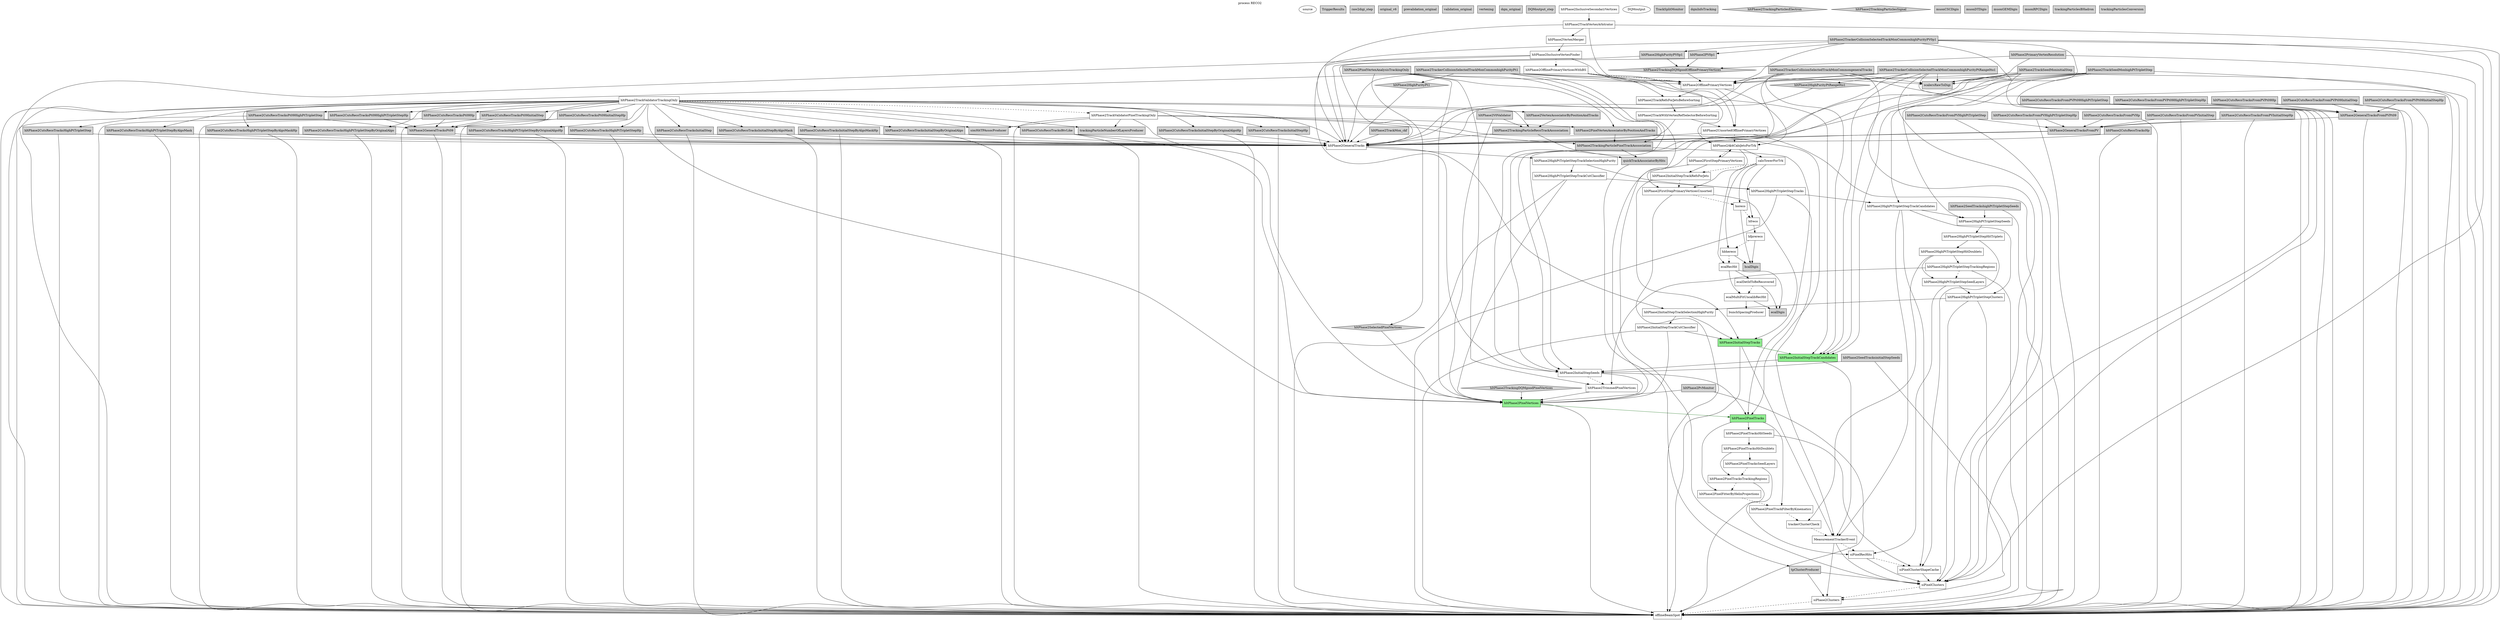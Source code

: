 digraph RECO2 {
graph [
label="process RECO2", labelloc=top];
0[color=black, fillcolor=white, label=source, shape=oval, style=filled, tooltip=PoolSource];
1[color=black, fillcolor=lightgrey, label=TriggerResults, shape=note, style=filled, tooltip=TriggerResultInserter];
2[color=black, fillcolor=lightgrey, label=raw2digi_step, shape=box, style=filled, tooltip=PathStatusInserter];
3[color=black, fillcolor=lightgrey, label=original_v6, shape=box, style=filled, tooltip=PathStatusInserter];
4[color=black, fillcolor=lightgrey, label=prevalidation_original, shape=box, style=filled, tooltip=PathStatusInserter];
5[color=black, fillcolor=lightgrey, label=validation_original, shape=box, style=filled, tooltip=PathStatusInserter];
6[color=black, fillcolor=lightgrey, label=vertexing, shape=box, style=filled, tooltip=PathStatusInserter];
7[color=black, fillcolor=lightgrey, label=dqm_original, shape=box, style=filled, tooltip=EndPathStatusInserter];
8[color=black, fillcolor=lightgrey, label=DQMoutput_step, shape=box, style=filled, tooltip=EndPathStatusInserter];
9[color=black, fillcolor=white, label=offlineBeamSpot, shape=box, style=filled, tooltip=BeamSpotProducer];
10[color=black, fillcolor=white, label=siPhase2Clusters, shape=box, style=filled, tooltip=Phase2TrackerClusterizer];
11[color=black, fillcolor=white, label=siPixelClusters, shape=box, style=filled, tooltip=SiPixelClusterProducer];
12[color=black, fillcolor=white, label=siPixelClusterShapeCache, shape=box, style=filled, tooltip=SiPixelClusterShapeCacheProducer];
13[color=black, fillcolor=white, label=siPixelRecHits, shape=box, style=filled, tooltip=SiPixelRecHitConverter];
14[color=black, fillcolor=white, label=MeasurementTrackerEvent, shape=box, style=filled, tooltip=MeasurementTrackerEventProducer];
15[color=black, fillcolor=white, label=trackerClusterCheck, shape=box, style=filled, tooltip=ClusterCheckerEDProducer];
16[color=black, fillcolor=white, label=hltPhase2PixelTrackFilterByKinematics, shape=box, style=filled, tooltip=PixelTrackFilterByKinematicsProducer];
17[color=black, fillcolor=white, label=hltPhase2PixelFitterByHelixProjections, shape=box, style=filled, tooltip=PixelFitterByHelixProjectionsProducer];
18[color=black, fillcolor=white, label=hltPhase2PixelTracksTrackingRegions, shape=box, style=filled, tooltip=GlobalTrackingRegionFromBeamSpotEDProducer];
19[color=black, fillcolor=white, label=hltPhase2PixelTracksSeedLayers, shape=box, style=filled, tooltip=SeedingLayersEDProducer];
20[color=black, fillcolor=white, label=hltPhase2PixelTracksHitDoublets, shape=box, style=filled, tooltip=HitPairEDProducer];
21[color=black, fillcolor=white, label=hltPhase2PixelTracksHitSeeds, shape=box, style=filled, tooltip=CAHitQuadrupletEDProducer];
22[color=black, fillcolor=lightgreen, label=hltPhase2PixelTracks, shape=box, style=filled, tooltip=PixelTrackProducer];
23[color=black, fillcolor=lightgreen, label=hltPhase2PixelVertices, shape=box, style=filled, tooltip=PixelVertexProducer];
24[color=black, fillcolor=white, label=hltPhase2TrimmedPixelVertices, shape=box, style=filled, tooltip=PixelVertexCollectionTrimmer];
25[color=black, fillcolor=white, label=hltPhase2InitialStepSeeds, shape=box, style=filled, tooltip=SeedGeneratorFromProtoTracksEDProducer];
26[color=black, fillcolor=lightgreen, label=hltPhase2InitialStepTrackCandidates, shape=box, style=filled, tooltip=CkfTrackCandidateMaker];
27[color=black, fillcolor=lightgreen, label=hltPhase2InitialStepTracks, shape=box, style=filled, tooltip=TrackProducer];
28[color=black, fillcolor=white, label=hltPhase2InitialStepTrackCutClassifier, shape=box, style=filled, tooltip=TrackCutClassifier];
29[color=black, fillcolor=white, label=hltPhase2InitialStepTrackSelectionHighPurity, shape=box, style=filled, tooltip=TrackCollectionFilterCloner];
30[color=black, fillcolor=white, label=hltPhase2HighPtTripletStepClusters, shape=box, style=filled, tooltip=TrackClusterRemoverPhase2];
31[color=black, fillcolor=white, label=hltPhase2HighPtTripletStepSeedLayers, shape=box, style=filled, tooltip=SeedingLayersEDProducer];
32[color=black, fillcolor=white, label=hltPhase2HighPtTripletStepTrackingRegions, shape=box, style=filled, tooltip=GlobalTrackingRegionWithVerticesEDProducer];
33[color=black, fillcolor=white, label=hltPhase2HighPtTripletStepHitDoublets, shape=box, style=filled, tooltip=HitPairEDProducer];
34[color=black, fillcolor=white, label=hltPhase2HighPtTripletStepHitTriplets, shape=box, style=filled, tooltip=CAHitTripletEDProducer];
35[color=black, fillcolor=white, label=hltPhase2HighPtTripletStepSeeds, shape=box, style=filled, tooltip=SeedCreatorFromRegionConsecutiveHitsEDProducer];
36[color=black, fillcolor=white, label=hltPhase2HighPtTripletStepTrackCandidates, shape=box, style=filled, tooltip=CkfTrackCandidateMaker];
37[color=black, fillcolor=white, label=hltPhase2HighPtTripletStepTracks, shape=box, style=filled, tooltip=TrackProducer];
38[color=black, fillcolor=white, label=hltPhase2HighPtTripletStepTrackCutClassifier, shape=box, style=filled, tooltip=TrackCutClassifier];
39[color=black, fillcolor=white, label=hltPhase2HighPtTripletStepTrackSelectionHighPurity, shape=box, style=filled, tooltip=TrackCollectionFilterCloner];
40[color=black, fillcolor=white, label=hltPhase2GeneralTracks, shape=box, style=filled, tooltip=TrackListMerger];
41[color=black, fillcolor=white, label=hltPhase2TrackValidatorPixelTrackingOnly, shape=box, style=filled, tooltip=MultiTrackValidator];
42[color=black, fillcolor=white, label=hltPhase2TrackValidatorTrackingOnly, shape=box, style=filled, tooltip=MultiTrackValidator];
43[color=black, fillcolor=white, label=bunchSpacingProducer, shape=box, style=filled, tooltip=BunchSpacingProducer];
44[color=black, fillcolor=white, label=ecalMultiFitUncalibRecHit, shape=box, style=filled, tooltip=EcalUncalibRecHitProducer];
45[color=black, fillcolor=white, label=ecalDetIdToBeRecovered, shape=box, style=filled, tooltip=EcalDetIdToBeRecoveredProducer];
46[color=black, fillcolor=white, label=ecalRecHit, shape=box, style=filled, tooltip=EcalRecHitProducer];
47[color=black, fillcolor=white, label=hbhereco, shape=box, style=filled, tooltip=HBHEPhase1Reconstructor];
48[color=black, fillcolor=white, label=hfprereco, shape=box, style=filled, tooltip=HFPreReconstructor];
49[color=black, fillcolor=white, label=hfreco, shape=box, style=filled, tooltip=HFPhase1Reconstructor];
50[color=black, fillcolor=white, label=horeco, shape=box, style=filled, tooltip=HcalHitReconstructor];
51[color=black, fillcolor=white, label=hltPhase2FirstStepPrimaryVerticesUnsorted, shape=box, style=filled, tooltip=PrimaryVertexProducer];
52[color=black, fillcolor=white, label=hltPhase2InitialStepTrackRefsForJets, shape=box, style=filled, tooltip=ChargedRefCandidateProducer];
53[color=black, fillcolor=white, label=caloTowerForTrk, shape=box, style=filled, tooltip=CaloTowersCreator];
54[color=black, fillcolor=white, label=hltPhase2Ak4CaloJetsForTrk, shape=box, style=filled, tooltip=FastjetJetProducer];
55[color=black, fillcolor=white, label=hltPhase2FirstStepPrimaryVertices, shape=box, style=filled, tooltip=RecoChargedRefCandidatePrimaryVertexSorter];
56[color=black, fillcolor=white, label=hltPhase2UnsortedOfflinePrimaryVertices, shape=box, style=filled, tooltip=PrimaryVertexProducer];
57[color=black, fillcolor=white, label=hltPhase2TrackWithVertexRefSelectorBeforeSorting, shape=box, style=filled, tooltip=TrackWithVertexRefSelector];
58[color=black, fillcolor=white, label=hltPhase2TrackRefsForJetsBeforeSorting, shape=box, style=filled, tooltip=ChargedRefCandidateProducer];
59[color=black, fillcolor=white, label=hltPhase2OfflinePrimaryVertices, shape=box, style=filled, tooltip=RecoChargedRefCandidatePrimaryVertexSorter];
60[color=black, fillcolor=white, label=hltPhase2OfflinePrimaryVerticesWithBS, shape=box, style=filled, tooltip=RecoChargedRefCandidatePrimaryVertexSorter];
61[color=black, fillcolor=white, label=hltPhase2InclusiveVertexFinder, shape=box, style=filled, tooltip=InclusiveVertexFinder];
62[color=black, fillcolor=white, label=hltPhase2VertexMerger, shape=box, style=filled, tooltip=VertexMerger];
63[color=black, fillcolor=white, label=hltPhase2TrackVertexArbitrator, shape=box, style=filled, tooltip=TrackVertexArbitrator];
64[color=black, fillcolor=white, label=hltPhase2InclusiveSecondaryVertices, shape=box, style=filled, tooltip=VertexMerger];
65[color=black, fillcolor=white, label=DQMoutput, shape=oval, style=filled, tooltip=DQMRootOutputModule];
66[color=black, fillcolor=lightgrey, label=TrackSplitMonitor, shape=box, style=filled, tooltip=TrackSplittingMonitor];
67[color=black, fillcolor=lightgrey, label=dqmInfoTracking, shape=box, style=filled, tooltip=DQMEventInfo];
68[color=black, fillcolor=lightgrey, label=ecalDigis, shape=box, style=filled, tooltip=EcalRawToDigi];
69[color=black, fillcolor=lightgrey, label=hcalDigis, shape=box, style=filled, tooltip=HcalRawToDigi];
70[color=black, fillcolor=lightgrey, label=hltPhase2CutsRecoTracksBtvLike, shape=box, style=filled, tooltip=RecoTrackViewRefSelector];
71[color=black, fillcolor=lightgrey, label=hltPhase2CutsRecoTracksFromPVHighPtTripletStep, shape=box, style=filled, tooltip=RecoTrackViewRefSelector];
72[color=black, fillcolor=lightgrey, label=hltPhase2CutsRecoTracksFromPVHighPtTripletStepHp, shape=box, style=filled, tooltip=RecoTrackViewRefSelector];
73[color=black, fillcolor=lightgrey, label=hltPhase2CutsRecoTracksFromPVHp, shape=box, style=filled, tooltip=RecoTrackViewRefSelector];
74[color=black, fillcolor=lightgrey, label=hltPhase2CutsRecoTracksFromPVInitialStep, shape=box, style=filled, tooltip=RecoTrackViewRefSelector];
75[color=black, fillcolor=lightgrey, label=hltPhase2CutsRecoTracksFromPVInitialStepHp, shape=box, style=filled, tooltip=RecoTrackViewRefSelector];
76[color=black, fillcolor=lightgrey, label=hltPhase2CutsRecoTracksFromPVPt09HighPtTripletStep, shape=box, style=filled, tooltip=RecoTrackViewRefSelector];
77[color=black, fillcolor=lightgrey, label=hltPhase2CutsRecoTracksFromPVPt09HighPtTripletStepHp, shape=box, style=filled, tooltip=RecoTrackViewRefSelector];
78[color=black, fillcolor=lightgrey, label=hltPhase2CutsRecoTracksFromPVPt09Hp, shape=box, style=filled, tooltip=RecoTrackViewRefSelector];
79[color=black, fillcolor=lightgrey, label=hltPhase2CutsRecoTracksFromPVPt09InitialStep, shape=box, style=filled, tooltip=RecoTrackViewRefSelector];
80[color=black, fillcolor=lightgrey, label=hltPhase2CutsRecoTracksFromPVPt09InitialStepHp, shape=box, style=filled, tooltip=RecoTrackViewRefSelector];
81[color=black, fillcolor=lightgrey, label=hltPhase2CutsRecoTracksHighPtTripletStep, shape=box, style=filled, tooltip=RecoTrackViewRefSelector];
82[color=black, fillcolor=lightgrey, label=hltPhase2CutsRecoTracksHighPtTripletStepByAlgoMask, shape=box, style=filled, tooltip=RecoTrackViewRefSelector];
83[color=black, fillcolor=lightgrey, label=hltPhase2CutsRecoTracksHighPtTripletStepByAlgoMaskHp, shape=box, style=filled, tooltip=RecoTrackViewRefSelector];
84[color=black, fillcolor=lightgrey, label=hltPhase2CutsRecoTracksHighPtTripletStepByOriginalAlgo, shape=box, style=filled, tooltip=RecoTrackViewRefSelector];
85[color=black, fillcolor=lightgrey, label=hltPhase2CutsRecoTracksHighPtTripletStepByOriginalAlgoHp, shape=box, style=filled, tooltip=RecoTrackViewRefSelector];
86[color=black, fillcolor=lightgrey, label=hltPhase2CutsRecoTracksHighPtTripletStepHp, shape=box, style=filled, tooltip=RecoTrackViewRefSelector];
87[color=black, fillcolor=lightgrey, label=hltPhase2CutsRecoTracksHp, shape=box, style=filled, tooltip=RecoTrackViewRefSelector];
88[color=black, fillcolor=lightgrey, label=hltPhase2CutsRecoTracksInitialStep, shape=box, style=filled, tooltip=RecoTrackViewRefSelector];
89[color=black, fillcolor=lightgrey, label=hltPhase2CutsRecoTracksInitialStepByAlgoMask, shape=box, style=filled, tooltip=RecoTrackViewRefSelector];
90[color=black, fillcolor=lightgrey, label=hltPhase2CutsRecoTracksInitialStepByAlgoMaskHp, shape=box, style=filled, tooltip=RecoTrackViewRefSelector];
91[color=black, fillcolor=lightgrey, label=hltPhase2CutsRecoTracksInitialStepByOriginalAlgo, shape=box, style=filled, tooltip=RecoTrackViewRefSelector];
92[color=black, fillcolor=lightgrey, label=hltPhase2CutsRecoTracksInitialStepByOriginalAlgoHp, shape=box, style=filled, tooltip=RecoTrackViewRefSelector];
93[color=black, fillcolor=lightgrey, label=hltPhase2CutsRecoTracksInitialStepHp, shape=box, style=filled, tooltip=RecoTrackViewRefSelector];
94[color=black, fillcolor=lightgrey, label=hltPhase2CutsRecoTracksPt09HighPtTripletStep, shape=box, style=filled, tooltip=RecoTrackViewRefSelector];
95[color=black, fillcolor=lightgrey, label=hltPhase2CutsRecoTracksPt09HighPtTripletStepHp, shape=box, style=filled, tooltip=RecoTrackViewRefSelector];
96[color=black, fillcolor=lightgrey, label=hltPhase2CutsRecoTracksPt09Hp, shape=box, style=filled, tooltip=RecoTrackViewRefSelector];
97[color=black, fillcolor=lightgrey, label=hltPhase2CutsRecoTracksPt09InitialStep, shape=box, style=filled, tooltip=RecoTrackViewRefSelector];
98[color=black, fillcolor=lightgrey, label=hltPhase2CutsRecoTracksPt09InitialStepHp, shape=box, style=filled, tooltip=RecoTrackViewRefSelector];
99[color=black, fillcolor=lightgrey, label=hltPhase2GeneralTracksFromPV, shape=box, style=filled, tooltip=TrackWithVertexRefSelector];
100[color=black, fillcolor=lightgrey, label=hltPhase2GeneralTracksFromPVPt09, shape=box, style=filled, tooltip=RecoTrackViewRefSelector];
101[color=black, fillcolor=lightgrey, label=hltPhase2GeneralTracksPt09, shape=box, style=filled, tooltip=RecoTrackViewRefSelector];
102[color=black, fillcolor=lightgrey, label=hltPhase2HighPurityPV0p1, shape=box, style=filled, tooltip=TrackWithVertexSelector];
103[color=black, fillcolor=lightgrey, label=hltPhase2HighPurityPt1, shape=diamond, style=filled, tooltip=TrackSelector];
104[color=black, fillcolor=lightgrey, label=hltPhase2HighPurityPtRange0to1, shape=diamond, style=filled, tooltip=TrackSelector];
105[color=black, fillcolor=lightgrey, label=hltPhase2PV0p1, shape=box, style=filled, tooltip=TrackWithVertexSelector];
106[color=black, fillcolor=lightgrey, label=hltPhase2PixelVertexAnalysisTrackingOnly, shape=box, style=filled, tooltip=PrimaryVertexAnalyzer4PUSlimmed];
107[color=black, fillcolor=lightgrey, label=hltPhase2PixelVertexAssociatorByPositionAndTracks, shape=box, style=filled, tooltip=VertexAssociatorByPositionAndTracksProducer];
108[color=black, fillcolor=lightgrey, label=hltPhase2PrimaryVertexResolution, shape=box, style=filled, tooltip=PrimaryVertexResolution];
109[color=black, fillcolor=lightgrey, label=hltPhase2PvMonitor, shape=box, style=filled, tooltip=PrimaryVertexMonitor];
110[color=black, fillcolor=lightgrey, label=hltPhase2SeedTrackshighPtTripletStepSeeds, shape=box, style=filled, tooltip=TrackFromSeedProducer];
111[color=black, fillcolor=lightgrey, label=hltPhase2SeedTracksinitialStepSeeds, shape=box, style=filled, tooltip=TrackFromSeedProducer];
112[color=black, fillcolor=lightgrey, label=hltPhase2SelectedPixelVertices, shape=diamond, style=filled, tooltip=VertexSelector];
113[color=black, fillcolor=lightgrey, label=hltPhase2TrackMon_ckf, shape=box, style=filled, tooltip=TrackEfficiencyMonitor];
114[color=black, fillcolor=lightgrey, label=hltPhase2TrackSeedMonhighPtTripletStep, shape=box, style=filled, tooltip=TrackingMonitor];
115[color=black, fillcolor=lightgrey, label=hltPhase2TrackSeedMoninitialStep, shape=box, style=filled, tooltip=TrackingMonitor];
116[color=black, fillcolor=lightgrey, label=hltPhase2TrackerCollisionSelectedTrackMonCommongeneralTracks, shape=box, style=filled, tooltip=TrackingMonitor];
117[color=black, fillcolor=lightgrey, label=hltPhase2TrackerCollisionSelectedTrackMonCommonhighPurityPV0p1, shape=box, style=filled, tooltip=TrackingMonitor];
118[color=black, fillcolor=lightgrey, label=hltPhase2TrackerCollisionSelectedTrackMonCommonhighPurityPt1, shape=box, style=filled, tooltip=TrackingMonitor];
119[color=black, fillcolor=lightgrey, label=hltPhase2TrackerCollisionSelectedTrackMonCommonhighPurityPtRange0to1, shape=box, style=filled, tooltip=TrackingMonitor];
120[color=black, fillcolor=lightgrey, label=hltPhase2TrackingDQMgoodOfflinePrimaryVertices, shape=diamond, style=filled, tooltip=VertexSelector];
121[color=black, fillcolor=lightgrey, label=hltPhase2TrackingDQMgoodPixelVertices, shape=diamond, style=filled, tooltip=VertexSelector];
122[color=black, fillcolor=lightgrey, label=hltPhase2TrackingParticlePixelTrackAsssociation, shape=box, style=filled, tooltip=TrackAssociatorEDProducer];
123[color=black, fillcolor=lightgrey, label=hltPhase2TrackingParticleRecoTrackAsssociation, shape=box, style=filled, tooltip=TrackAssociatorEDProducer];
124[color=black, fillcolor=lightgrey, label=hltPhase2TrackingParticlesElectron, shape=diamond, style=filled, tooltip=TrackingParticleRefSelector];
125[color=black, fillcolor=lightgrey, label=hltPhase2TrackingParticlesSignal, shape=diamond, style=filled, tooltip=TrackingParticleRefSelector];
126[color=black, fillcolor=lightgrey, label=hltPhase2V0Validator, shape=box, style=filled, tooltip=V0Validator];
127[color=black, fillcolor=lightgrey, label=hltPhase2VertexAssociatorByPositionAndTracks, shape=box, style=filled, tooltip=VertexAssociatorByPositionAndTracksProducer];
128[color=black, fillcolor=lightgrey, label=muonCSCDigis, shape=box, style=filled, tooltip=CSCDCCUnpacker];
129[color=black, fillcolor=lightgrey, label=muonDTDigis, shape=box, style=filled, tooltip=DTuROSRawToDigi];
130[color=black, fillcolor=lightgrey, label=muonGEMDigis, shape=box, style=filled, tooltip=GEMRawToDigiModule];
131[color=black, fillcolor=lightgrey, label=muonRPCDigis, shape=box, style=filled, tooltip=RPCUnpackingModule];
132[color=black, fillcolor=lightgrey, label=quickTrackAssociatorByHits, shape=box, style=filled, tooltip=QuickTrackAssociatorByHitsProducer];
133[color=black, fillcolor=lightgrey, label=scalersRawToDigi, shape=box, style=filled, tooltip=ScalersRawToDigi];
134[color=black, fillcolor=lightgrey, label=simHitTPAssocProducer, shape=box, style=filled, tooltip=SimHitTPAssociationProducer];
135[color=black, fillcolor=lightgrey, label=tpClusterProducer, shape=box, style=filled, tooltip=ClusterTPAssociationProducer];
136[color=black, fillcolor=lightgrey, label=trackingParticleNumberOfLayersProducer, shape=box, style=filled, tooltip=TrackingParticleNumberOfLayersProducer];
137[color=black, fillcolor=lightgrey, label=trackingParticlesBHadron, shape=box, style=filled, tooltip=TrackingParticleBHadronRefSelector];
138[color=black, fillcolor=lightgrey, label=trackingParticlesConversion, shape=box, style=filled, tooltip=TrackingParticleConversionRefSelector];
10 -> 9[style=dashed];
11 -> 10[style=dashed];
12 -> 11;
13 -> 11;
13 -> 12[style=dashed];
14 -> 11;
14 -> 10;
14 -> 13[style=dashed];
15 -> 14[style=dashed];
16 -> 15[style=dashed];
17 -> 16[style=dashed];
18 -> 9;
18 -> 17[style=dashed];
19 -> 13;
19 -> 18[style=dashed];
20 -> 19;
20 -> 18;
21 -> 20;
21 -> 12;
22 -> 21;
22 -> 17;
22 -> 16;
23 -> 22[color=darkgreen];
23 -> 9;
24 -> 23;
25 -> 22;
25 -> 23;
25 -> 24[style=dashed];
26 -> 14;
26 -> 25;
27 -> 14;
27 -> 9;
27 -> 26[color=darkgreen];
28 -> 27;
28 -> 9;
28 -> 23;
29 -> 27;
29 -> 28;
30 -> 29;
30 -> 11;
30 -> 10;
31 -> 13;
31 -> 30;
32 -> 9;
32 -> 24;
32 -> 31[style=dashed];
33 -> 31;
33 -> 32;
33 -> 15;
34 -> 33;
34 -> 12;
35 -> 34;
36 -> 12;
36 -> 14;
36 -> 35;
36 -> 30;
37 -> 14;
37 -> 9;
37 -> 36;
38 -> 37;
38 -> 9;
38 -> 23;
39 -> 37;
39 -> 38;
40 -> 29;
40 -> 39;
41 -> 22;
41 -> 9;
41 -> 136;
41 -> 23;
41 -> 107;
41 -> 134;
41 -> 122;
42 -> 40;
42 -> 88;
42 -> 81;
42 -> 93;
42 -> 86;
42 -> 91;
42 -> 84;
42 -> 92;
42 -> 85;
42 -> 101;
42 -> 96;
42 -> 70;
42 -> 89;
42 -> 82;
42 -> 90;
42 -> 83;
42 -> 97;
42 -> 94;
42 -> 98;
42 -> 95;
42 -> 9;
42 -> 136;
42 -> 23;
42 -> 127;
42 -> 134;
42 -> 123;
42 -> 41[style=dashed];
44 -> 68;
44 -> 43;
45 -> 68;
45 -> 44[style=dashed];
46 -> 44;
46 -> 45;
46 -> 68;
47 -> 69;
47 -> 46[style=dashed];
48 -> 69;
48 -> 47[style=dashed];
49 -> 48;
50 -> 69;
50 -> 49[style=dashed];
51 -> 27;
51 -> 9;
51 -> 50[style=dashed];
52 -> 27;
52 -> 51[style=dashed];
53 -> 47;
53 -> 50;
53 -> 49;
53 -> 46;
53 -> 52[style=dashed];
54 -> 51;
54 -> 53;
54 -> 55[style=dashed];
55 -> 52;
55 -> 51;
55 -> 54;
56 -> 40;
56 -> 9;
56 -> 54[style=dashed];
57 -> 40;
57 -> 56;
58 -> 57;
59 -> 58;
59 -> 56;
59 -> 54;
60 -> 58;
60 -> 56;
60 -> 54;
60 -> 59[style=dashed];
61 -> 9;
61 -> 59;
61 -> 40;
61 -> 60[style=dashed];
62 -> 61;
63 -> 59;
63 -> 62;
63 -> 9;
63 -> 40;
64 -> 63;
70 -> 40;
70 -> 9;
70 -> 23;
71 -> 99;
71 -> 9;
72 -> 99;
72 -> 9;
73 -> 99;
73 -> 9;
74 -> 99;
74 -> 9;
75 -> 99;
75 -> 9;
76 -> 100;
76 -> 9;
77 -> 100;
77 -> 9;
78 -> 100;
78 -> 9;
79 -> 100;
79 -> 9;
80 -> 100;
80 -> 9;
81 -> 40;
81 -> 9;
82 -> 40;
82 -> 9;
83 -> 40;
83 -> 9;
84 -> 40;
84 -> 9;
85 -> 40;
85 -> 9;
86 -> 40;
86 -> 9;
87 -> 40;
87 -> 9;
88 -> 40;
88 -> 9;
89 -> 40;
89 -> 9;
90 -> 40;
90 -> 9;
91 -> 40;
91 -> 9;
92 -> 40;
92 -> 9;
93 -> 40;
93 -> 9;
94 -> 101;
94 -> 9;
95 -> 101;
95 -> 9;
96 -> 101;
96 -> 9;
97 -> 101;
97 -> 9;
98 -> 101;
98 -> 9;
99 -> 40;
99 -> 23;
100 -> 99;
100 -> 9;
101 -> 40;
101 -> 9;
102 -> 40;
102 -> 120;
103 -> 40;
104 -> 40;
105 -> 40;
105 -> 120;
106 -> 122;
106 -> 107;
106 -> 23;
106 -> 112;
106 -> 24;
106 -> 59;
107 -> 122;
108 -> 120;
108 -> 9;
108 -> 133;
109 -> 23;
109 -> 9;
110 -> 35;
110 -> 9;
111 -> 25;
111 -> 9;
112 -> 23;
113 -> 40;
114 -> 9;
114 -> 59;
114 -> 133;
114 -> 40;
114 -> 36;
114 -> 35;
114 -> 11;
115 -> 9;
115 -> 59;
115 -> 133;
115 -> 40;
115 -> 26;
115 -> 25;
115 -> 11;
116 -> 133;
116 -> 9;
116 -> 59;
116 -> 40;
116 -> 26;
116 -> 25;
116 -> 11;
117 -> 133;
117 -> 9;
117 -> 59;
117 -> 105;
117 -> 102;
117 -> 26;
117 -> 25;
117 -> 11;
118 -> 133;
118 -> 9;
118 -> 59;
118 -> 40;
118 -> 103;
118 -> 26;
118 -> 25;
118 -> 11;
119 -> 133;
119 -> 9;
119 -> 59;
119 -> 40;
119 -> 104;
119 -> 26;
119 -> 25;
119 -> 11;
120 -> 59;
121 -> 23;
122 -> 22;
122 -> 132;
123 -> 40;
123 -> 132;
126 -> 123;
126 -> 23;
127 -> 123;
132 -> 135;
135 -> 11;
135 -> 10;
}
